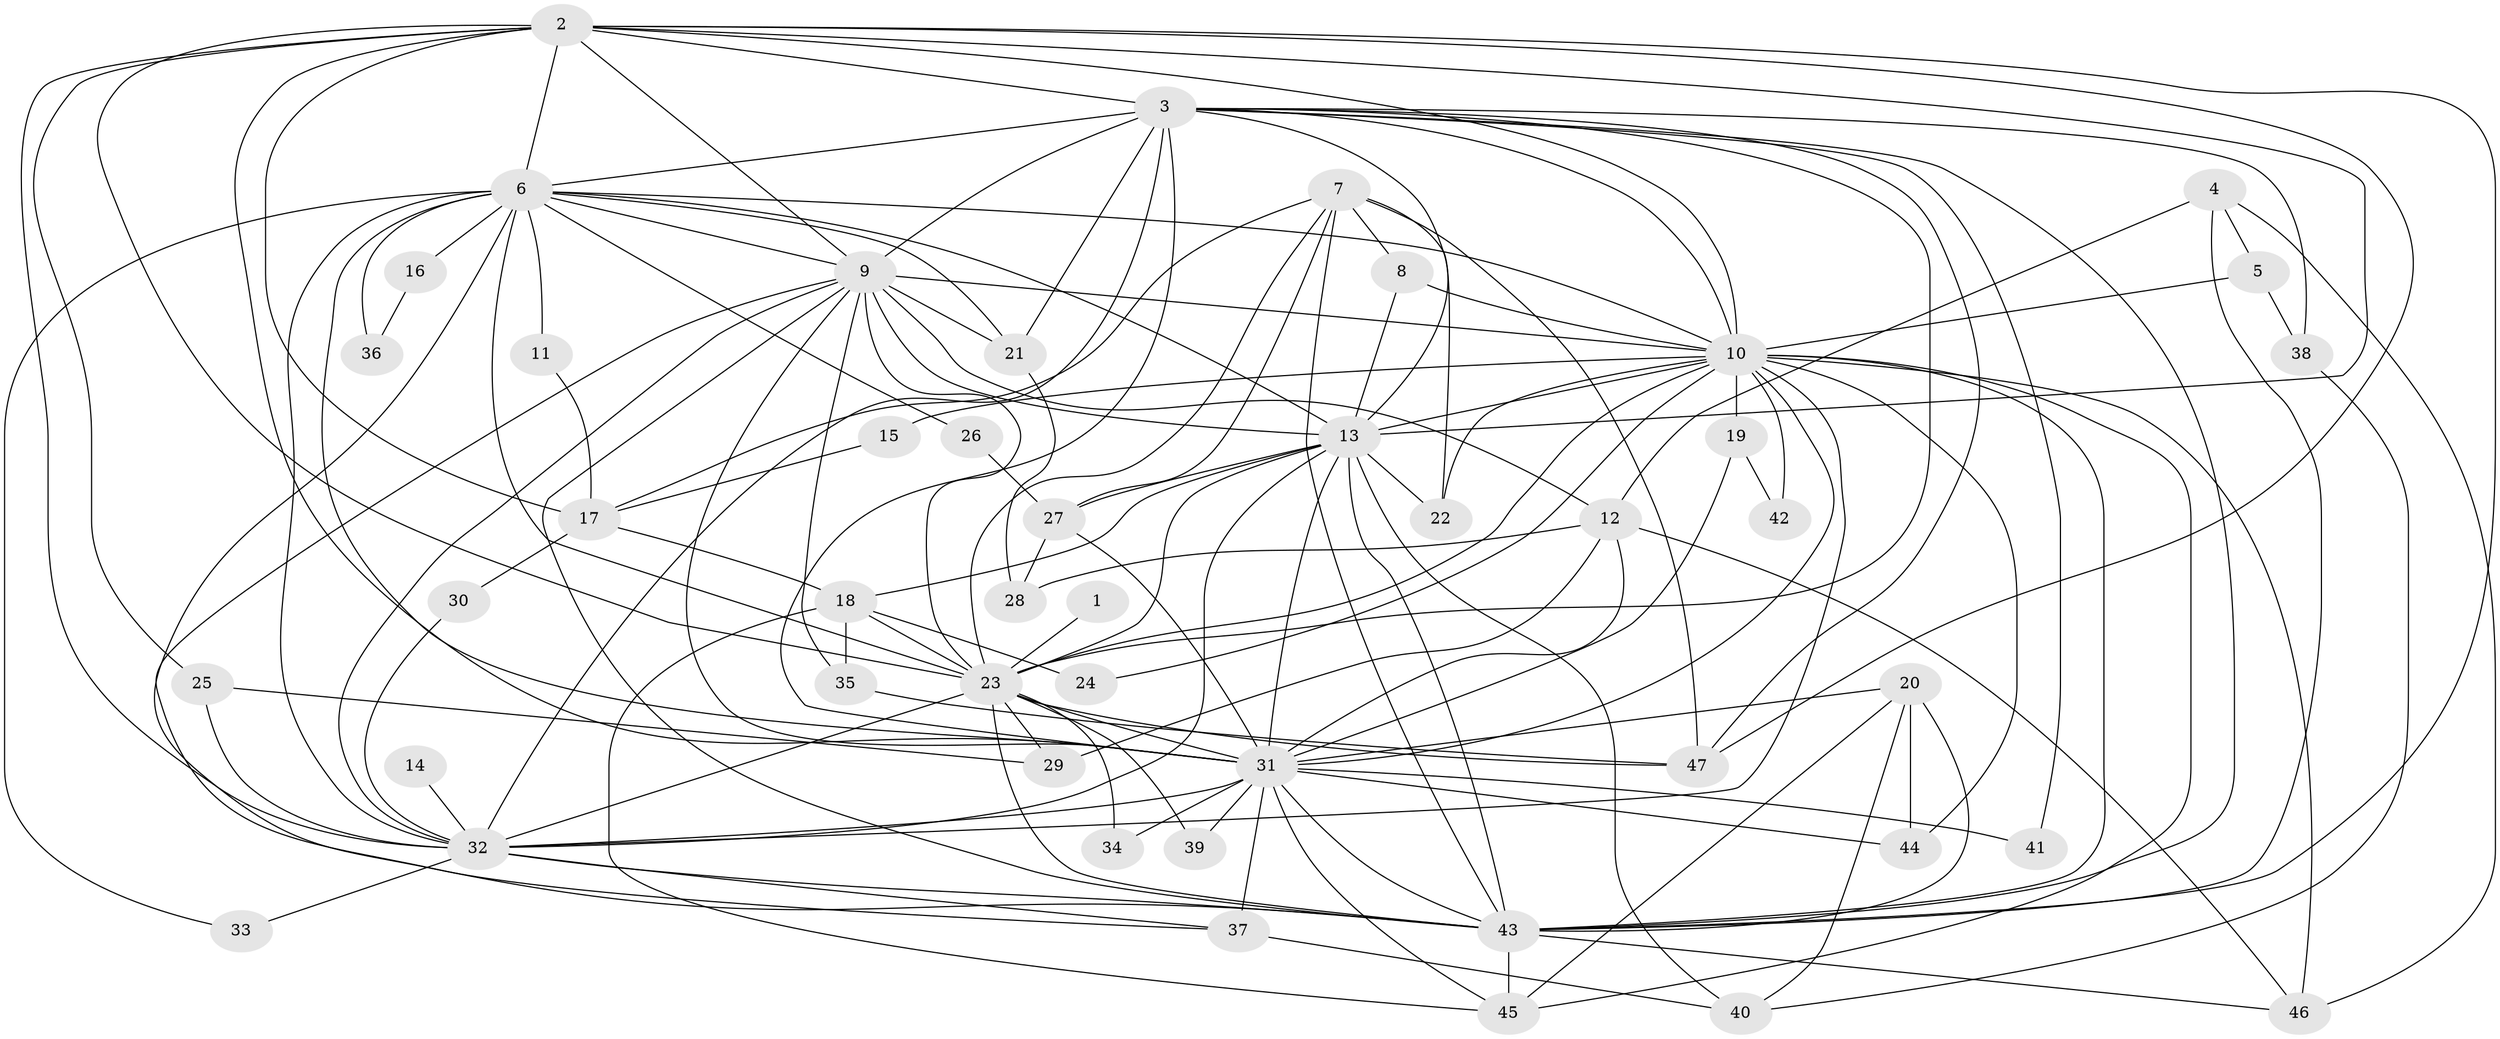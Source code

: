 // original degree distribution, {16: 0.021505376344086023, 14: 0.010752688172043012, 18: 0.010752688172043012, 19: 0.010752688172043012, 17: 0.010752688172043012, 21: 0.010752688172043012, 25: 0.021505376344086023, 22: 0.010752688172043012, 4: 0.053763440860215055, 6: 0.043010752688172046, 2: 0.5483870967741935, 3: 0.1935483870967742, 5: 0.03225806451612903, 7: 0.021505376344086023}
// Generated by graph-tools (version 1.1) at 2025/01/03/09/25 03:01:33]
// undirected, 47 vertices, 135 edges
graph export_dot {
graph [start="1"]
  node [color=gray90,style=filled];
  1;
  2;
  3;
  4;
  5;
  6;
  7;
  8;
  9;
  10;
  11;
  12;
  13;
  14;
  15;
  16;
  17;
  18;
  19;
  20;
  21;
  22;
  23;
  24;
  25;
  26;
  27;
  28;
  29;
  30;
  31;
  32;
  33;
  34;
  35;
  36;
  37;
  38;
  39;
  40;
  41;
  42;
  43;
  44;
  45;
  46;
  47;
  1 -- 23 [weight=1.0];
  2 -- 3 [weight=1.0];
  2 -- 6 [weight=1.0];
  2 -- 9 [weight=1.0];
  2 -- 10 [weight=1.0];
  2 -- 13 [weight=1.0];
  2 -- 17 [weight=1.0];
  2 -- 23 [weight=1.0];
  2 -- 25 [weight=1.0];
  2 -- 31 [weight=2.0];
  2 -- 32 [weight=1.0];
  2 -- 43 [weight=1.0];
  2 -- 47 [weight=2.0];
  3 -- 6 [weight=1.0];
  3 -- 9 [weight=2.0];
  3 -- 10 [weight=1.0];
  3 -- 13 [weight=1.0];
  3 -- 21 [weight=1.0];
  3 -- 23 [weight=1.0];
  3 -- 31 [weight=2.0];
  3 -- 32 [weight=2.0];
  3 -- 38 [weight=1.0];
  3 -- 41 [weight=1.0];
  3 -- 43 [weight=2.0];
  3 -- 47 [weight=1.0];
  4 -- 5 [weight=1.0];
  4 -- 12 [weight=1.0];
  4 -- 43 [weight=2.0];
  4 -- 46 [weight=1.0];
  5 -- 10 [weight=1.0];
  5 -- 38 [weight=1.0];
  6 -- 9 [weight=1.0];
  6 -- 10 [weight=1.0];
  6 -- 11 [weight=1.0];
  6 -- 13 [weight=1.0];
  6 -- 16 [weight=1.0];
  6 -- 21 [weight=1.0];
  6 -- 23 [weight=3.0];
  6 -- 26 [weight=1.0];
  6 -- 31 [weight=1.0];
  6 -- 32 [weight=1.0];
  6 -- 33 [weight=1.0];
  6 -- 36 [weight=1.0];
  6 -- 43 [weight=1.0];
  7 -- 8 [weight=1.0];
  7 -- 17 [weight=1.0];
  7 -- 22 [weight=1.0];
  7 -- 23 [weight=1.0];
  7 -- 27 [weight=1.0];
  7 -- 43 [weight=1.0];
  7 -- 47 [weight=1.0];
  8 -- 10 [weight=1.0];
  8 -- 13 [weight=1.0];
  9 -- 10 [weight=1.0];
  9 -- 12 [weight=2.0];
  9 -- 13 [weight=1.0];
  9 -- 21 [weight=1.0];
  9 -- 23 [weight=2.0];
  9 -- 31 [weight=1.0];
  9 -- 32 [weight=1.0];
  9 -- 35 [weight=1.0];
  9 -- 37 [weight=1.0];
  9 -- 43 [weight=1.0];
  10 -- 13 [weight=1.0];
  10 -- 15 [weight=1.0];
  10 -- 19 [weight=1.0];
  10 -- 22 [weight=1.0];
  10 -- 23 [weight=3.0];
  10 -- 24 [weight=1.0];
  10 -- 31 [weight=1.0];
  10 -- 32 [weight=1.0];
  10 -- 42 [weight=2.0];
  10 -- 43 [weight=1.0];
  10 -- 44 [weight=1.0];
  10 -- 45 [weight=1.0];
  10 -- 46 [weight=1.0];
  11 -- 17 [weight=1.0];
  12 -- 28 [weight=1.0];
  12 -- 29 [weight=1.0];
  12 -- 31 [weight=1.0];
  12 -- 46 [weight=1.0];
  13 -- 18 [weight=1.0];
  13 -- 22 [weight=1.0];
  13 -- 23 [weight=1.0];
  13 -- 27 [weight=2.0];
  13 -- 31 [weight=1.0];
  13 -- 32 [weight=2.0];
  13 -- 40 [weight=1.0];
  13 -- 43 [weight=2.0];
  14 -- 32 [weight=1.0];
  15 -- 17 [weight=1.0];
  16 -- 36 [weight=1.0];
  17 -- 18 [weight=1.0];
  17 -- 30 [weight=1.0];
  18 -- 23 [weight=2.0];
  18 -- 24 [weight=1.0];
  18 -- 35 [weight=1.0];
  18 -- 45 [weight=1.0];
  19 -- 31 [weight=1.0];
  19 -- 42 [weight=1.0];
  20 -- 31 [weight=1.0];
  20 -- 40 [weight=1.0];
  20 -- 43 [weight=2.0];
  20 -- 44 [weight=1.0];
  20 -- 45 [weight=1.0];
  21 -- 28 [weight=1.0];
  23 -- 29 [weight=1.0];
  23 -- 31 [weight=1.0];
  23 -- 32 [weight=1.0];
  23 -- 34 [weight=1.0];
  23 -- 39 [weight=1.0];
  23 -- 43 [weight=3.0];
  23 -- 47 [weight=1.0];
  25 -- 29 [weight=1.0];
  25 -- 32 [weight=1.0];
  26 -- 27 [weight=1.0];
  27 -- 28 [weight=1.0];
  27 -- 31 [weight=1.0];
  30 -- 32 [weight=1.0];
  31 -- 32 [weight=2.0];
  31 -- 34 [weight=1.0];
  31 -- 37 [weight=2.0];
  31 -- 39 [weight=1.0];
  31 -- 41 [weight=2.0];
  31 -- 43 [weight=2.0];
  31 -- 44 [weight=1.0];
  31 -- 45 [weight=1.0];
  32 -- 33 [weight=1.0];
  32 -- 37 [weight=1.0];
  32 -- 43 [weight=1.0];
  35 -- 47 [weight=1.0];
  37 -- 40 [weight=1.0];
  38 -- 40 [weight=1.0];
  43 -- 45 [weight=1.0];
  43 -- 46 [weight=1.0];
}
